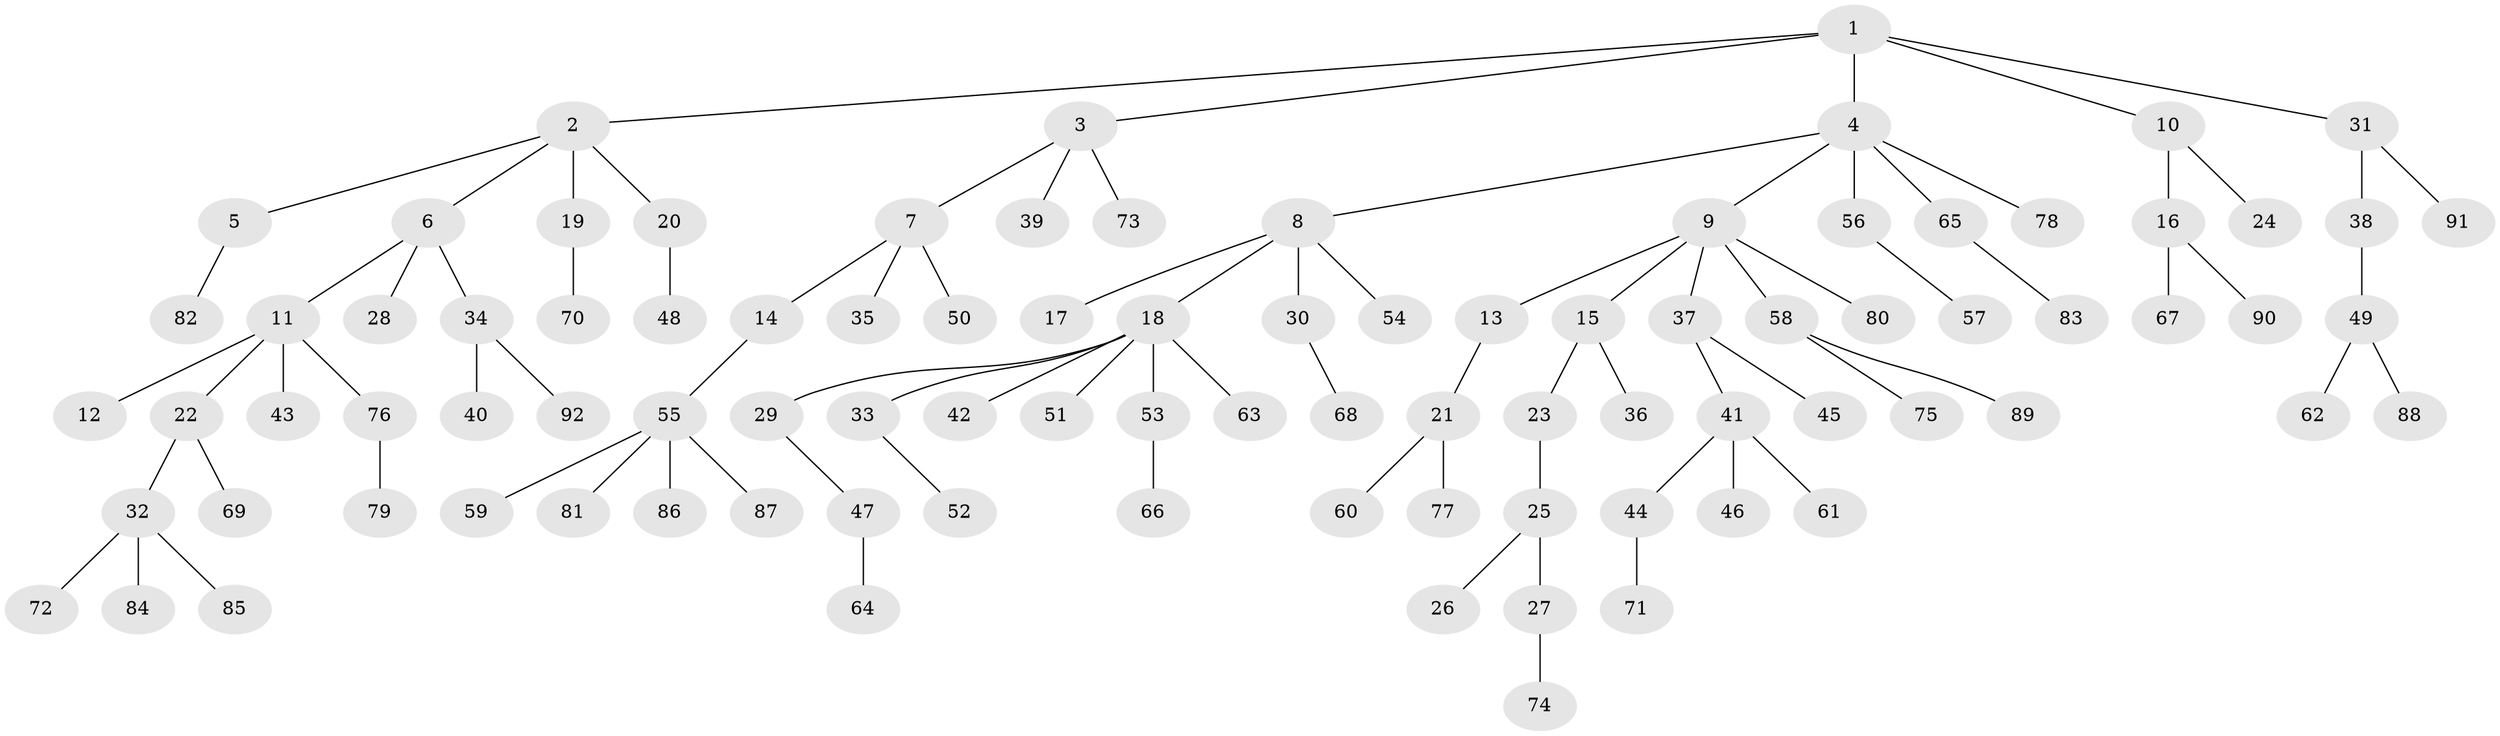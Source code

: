 // coarse degree distribution, {1: 0.671875, 5: 0.015625, 2: 0.171875, 4: 0.03125, 3: 0.046875, 6: 0.015625, 10: 0.03125, 13: 0.015625}
// Generated by graph-tools (version 1.1) at 2025/55/03/04/25 21:55:43]
// undirected, 92 vertices, 91 edges
graph export_dot {
graph [start="1"]
  node [color=gray90,style=filled];
  1;
  2;
  3;
  4;
  5;
  6;
  7;
  8;
  9;
  10;
  11;
  12;
  13;
  14;
  15;
  16;
  17;
  18;
  19;
  20;
  21;
  22;
  23;
  24;
  25;
  26;
  27;
  28;
  29;
  30;
  31;
  32;
  33;
  34;
  35;
  36;
  37;
  38;
  39;
  40;
  41;
  42;
  43;
  44;
  45;
  46;
  47;
  48;
  49;
  50;
  51;
  52;
  53;
  54;
  55;
  56;
  57;
  58;
  59;
  60;
  61;
  62;
  63;
  64;
  65;
  66;
  67;
  68;
  69;
  70;
  71;
  72;
  73;
  74;
  75;
  76;
  77;
  78;
  79;
  80;
  81;
  82;
  83;
  84;
  85;
  86;
  87;
  88;
  89;
  90;
  91;
  92;
  1 -- 2;
  1 -- 3;
  1 -- 4;
  1 -- 10;
  1 -- 31;
  2 -- 5;
  2 -- 6;
  2 -- 19;
  2 -- 20;
  3 -- 7;
  3 -- 39;
  3 -- 73;
  4 -- 8;
  4 -- 9;
  4 -- 56;
  4 -- 65;
  4 -- 78;
  5 -- 82;
  6 -- 11;
  6 -- 28;
  6 -- 34;
  7 -- 14;
  7 -- 35;
  7 -- 50;
  8 -- 17;
  8 -- 18;
  8 -- 30;
  8 -- 54;
  9 -- 13;
  9 -- 15;
  9 -- 37;
  9 -- 58;
  9 -- 80;
  10 -- 16;
  10 -- 24;
  11 -- 12;
  11 -- 22;
  11 -- 43;
  11 -- 76;
  13 -- 21;
  14 -- 55;
  15 -- 23;
  15 -- 36;
  16 -- 67;
  16 -- 90;
  18 -- 29;
  18 -- 33;
  18 -- 42;
  18 -- 51;
  18 -- 53;
  18 -- 63;
  19 -- 70;
  20 -- 48;
  21 -- 60;
  21 -- 77;
  22 -- 32;
  22 -- 69;
  23 -- 25;
  25 -- 26;
  25 -- 27;
  27 -- 74;
  29 -- 47;
  30 -- 68;
  31 -- 38;
  31 -- 91;
  32 -- 72;
  32 -- 84;
  32 -- 85;
  33 -- 52;
  34 -- 40;
  34 -- 92;
  37 -- 41;
  37 -- 45;
  38 -- 49;
  41 -- 44;
  41 -- 46;
  41 -- 61;
  44 -- 71;
  47 -- 64;
  49 -- 62;
  49 -- 88;
  53 -- 66;
  55 -- 59;
  55 -- 81;
  55 -- 86;
  55 -- 87;
  56 -- 57;
  58 -- 75;
  58 -- 89;
  65 -- 83;
  76 -- 79;
}

